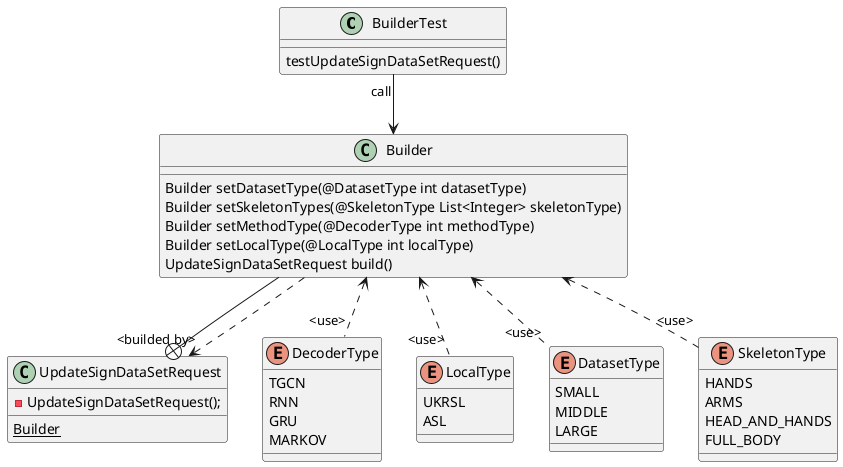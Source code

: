 @startuml

class BuilderTest {
    testUpdateSignDataSetRequest()
}

class UpdateSignDataSetRequest {
    -UpdateSignDataSetRequest();
    __
    {static} Builder
}
BuilderTest "call"--> Builder
Builder --+ UpdateSignDataSetRequest
Builder <.. "<use>" DecoderType
Builder <.. "<use>" LocalType
Builder <.. "<use>" DatasetType
Builder <.. "<use>" SkeletonType
UpdateSignDataSetRequest "<builded by>" <.. Builder
class Builder {
    Builder setDatasetType(@DatasetType int datasetType)
    Builder setSkeletonTypes(@SkeletonType List<Integer> skeletonType)
    Builder setMethodType(@DecoderType int methodType)
    Builder setLocalType(@LocalType int localType)
    UpdateSignDataSetRequest build()
}

enum DecoderType {
TGCN
RNN
GRU
MARKOV
}

enum SkeletonType {
  HANDS
  ARMS
  HEAD_AND_HANDS
  FULL_BODY
}
enum DatasetType {
    SMALL
    MIDDLE
    LARGE
}

enum LocalType {
     UKRSL
     ASL
}
@enduml